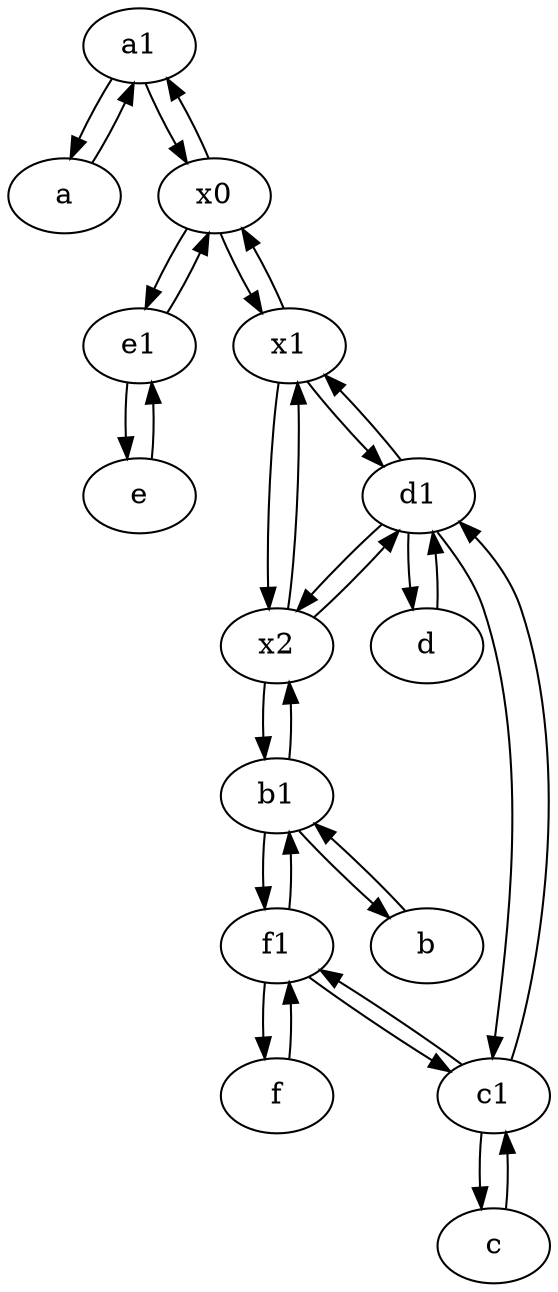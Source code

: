 digraph  {
	a1 [pos="40,15!"];
	d1 [pos="25,30!"];
	x2;
	a [pos="40,10!"];
	e1 [pos="25,45!"];
	f1;
	d [pos="20,30!"];
	c [pos="20,10!"];
	b1 [pos="45,20!"];
	e [pos="30,50!"];
	b [pos="50,20!"];
	c1 [pos="30,15!"];
	x1;
	f [pos="15,45!"];
	x0;
	c1 -> c;
	f -> f1;
	x0 -> x1;
	x2 -> b1;
	a1 -> x0;
	d -> d1;
	c1 -> f1;
	x0 -> a1;
	d1 -> c1;
	a -> a1;
	b1 -> f1;
	c -> c1;
	f1 -> b1;
	x1 -> x2;
	x1 -> x0;
	d1 -> x2;
	x0 -> e1;
	e1 -> e;
	a1 -> a;
	e1 -> x0;
	b -> b1;
	e -> e1;
	f1 -> c1;
	x1 -> d1;
	d1 -> x1;
	b1 -> b;
	f1 -> f;
	c1 -> d1;
	x2 -> x1;
	b1 -> x2;
	d1 -> d;
	x2 -> d1;

	}